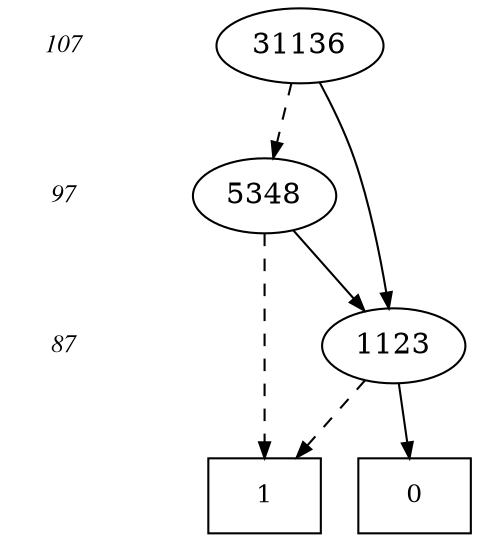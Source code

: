 digraph BDD {
center = true;
{ rank = same; { node [style=invis]; "T" };
 { node [shape=box,fontsize=12]; "0"; }
  { node [shape=box,fontsize=12]; "1"; }
}
{ rank=same; { node [shape=plaintext,fontname="Times Italic",fontsize=12] "107" };"31136";}
{ rank=same; { node [shape=plaintext,fontname="Times Italic",fontsize=12] "97" };"5348";}
{ rank=same; { node [shape=plaintext,fontname="Times Italic",fontsize=12] "87" };"1123";}
edge [style = invis]; {"107" -> "97" -> "87" -> "T"; }
"1123" -> "0" [style=solid,arrowsize=".75"];
"1123" -> "1" [style=dashed,arrowsize=".75"];
"5348" -> "1123" [style=solid,arrowsize=".75"];
"5348" -> "1" [style=dashed,arrowsize=".75"];
"31136" -> "1123" [style=solid,arrowsize=".75"];
"31136" -> "5348" [style=dashed,arrowsize=".75"];
}
